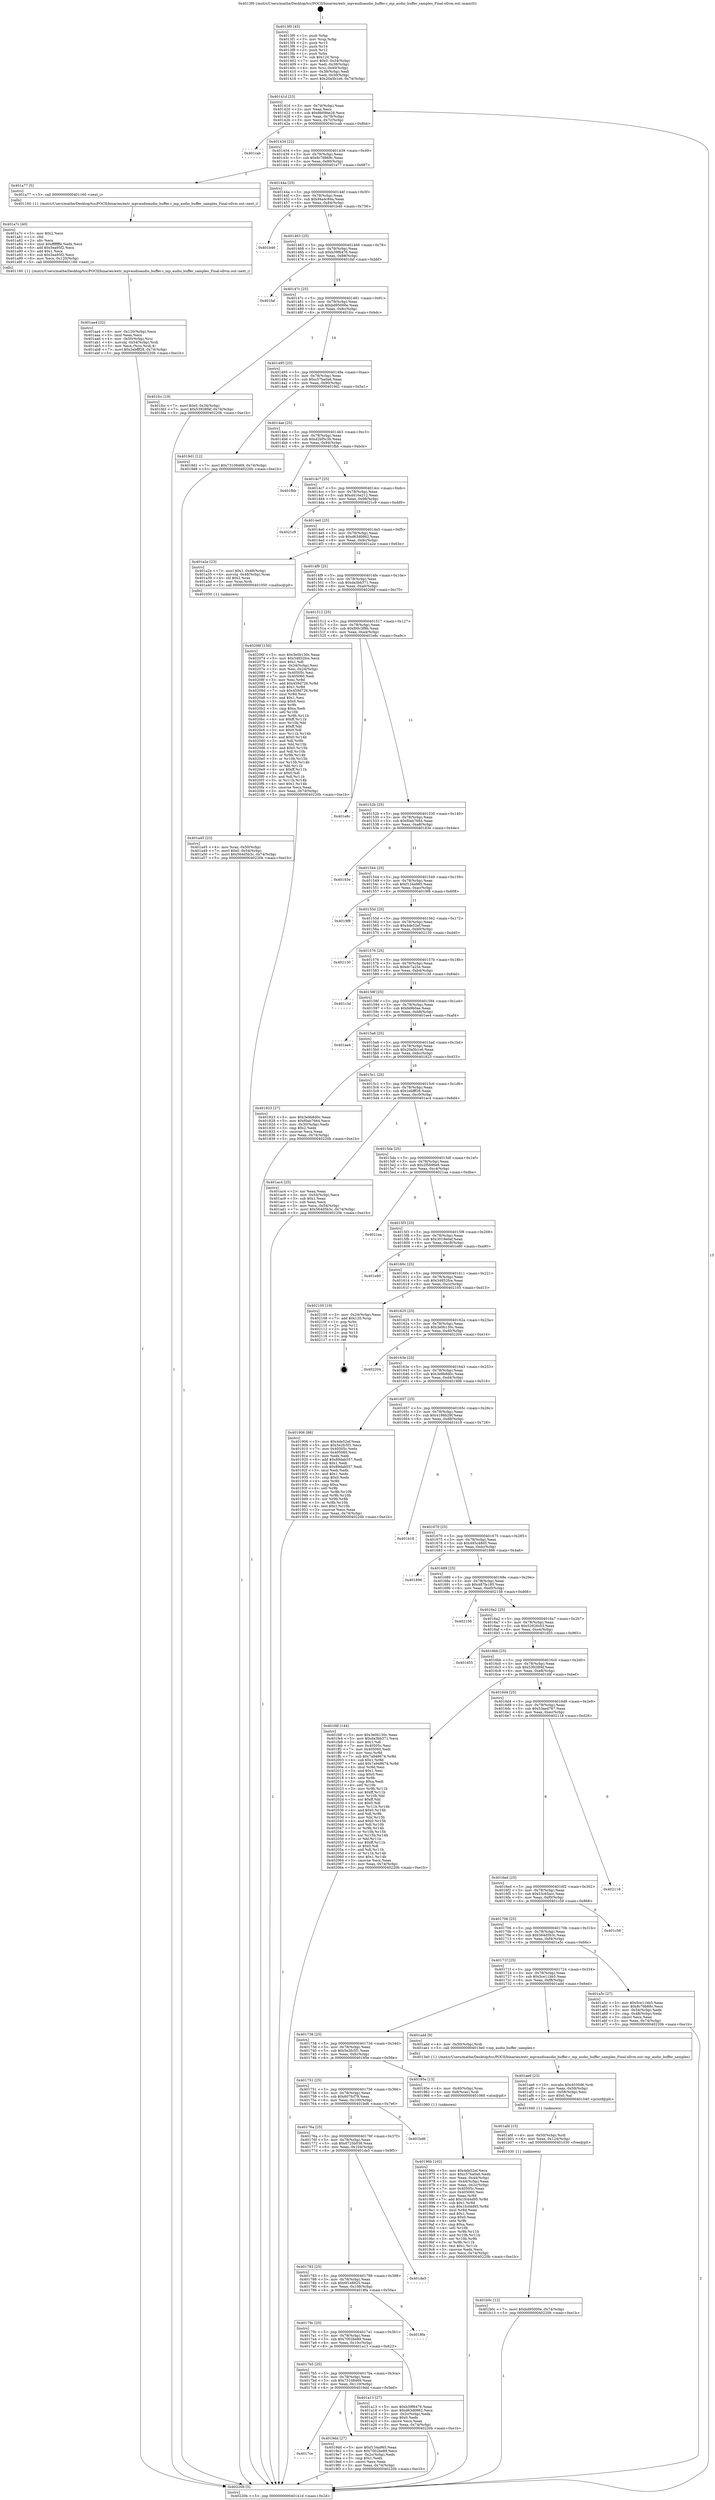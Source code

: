 digraph "0x4013f0" {
  label = "0x4013f0 (/mnt/c/Users/mathe/Desktop/tcc/POCII/binaries/extr_mpvaudioaudio_buffer.c_mp_audio_buffer_samples_Final-ollvm.out::main(0))"
  labelloc = "t"
  node[shape=record]

  Entry [label="",width=0.3,height=0.3,shape=circle,fillcolor=black,style=filled]
  "0x40141d" [label="{
     0x40141d [23]\l
     | [instrs]\l
     &nbsp;&nbsp;0x40141d \<+3\>: mov -0x74(%rbp),%eax\l
     &nbsp;&nbsp;0x401420 \<+2\>: mov %eax,%ecx\l
     &nbsp;&nbsp;0x401422 \<+6\>: sub $0x8b09be28,%ecx\l
     &nbsp;&nbsp;0x401428 \<+3\>: mov %eax,-0x78(%rbp)\l
     &nbsp;&nbsp;0x40142b \<+3\>: mov %ecx,-0x7c(%rbp)\l
     &nbsp;&nbsp;0x40142e \<+6\>: je 0000000000401cab \<main+0x8bb\>\l
  }"]
  "0x401cab" [label="{
     0x401cab\l
  }", style=dashed]
  "0x401434" [label="{
     0x401434 [22]\l
     | [instrs]\l
     &nbsp;&nbsp;0x401434 \<+5\>: jmp 0000000000401439 \<main+0x49\>\l
     &nbsp;&nbsp;0x401439 \<+3\>: mov -0x78(%rbp),%eax\l
     &nbsp;&nbsp;0x40143c \<+5\>: sub $0x8c76b69c,%eax\l
     &nbsp;&nbsp;0x401441 \<+3\>: mov %eax,-0x80(%rbp)\l
     &nbsp;&nbsp;0x401444 \<+6\>: je 0000000000401a77 \<main+0x687\>\l
  }"]
  Exit [label="",width=0.3,height=0.3,shape=circle,fillcolor=black,style=filled,peripheries=2]
  "0x401a77" [label="{
     0x401a77 [5]\l
     | [instrs]\l
     &nbsp;&nbsp;0x401a77 \<+5\>: call 0000000000401160 \<next_i\>\l
     | [calls]\l
     &nbsp;&nbsp;0x401160 \{1\} (/mnt/c/Users/mathe/Desktop/tcc/POCII/binaries/extr_mpvaudioaudio_buffer.c_mp_audio_buffer_samples_Final-ollvm.out::next_i)\l
  }"]
  "0x40144a" [label="{
     0x40144a [25]\l
     | [instrs]\l
     &nbsp;&nbsp;0x40144a \<+5\>: jmp 000000000040144f \<main+0x5f\>\l
     &nbsp;&nbsp;0x40144f \<+3\>: mov -0x78(%rbp),%eax\l
     &nbsp;&nbsp;0x401452 \<+5\>: sub $0x94a4c84a,%eax\l
     &nbsp;&nbsp;0x401457 \<+6\>: mov %eax,-0x84(%rbp)\l
     &nbsp;&nbsp;0x40145d \<+6\>: je 0000000000401b46 \<main+0x756\>\l
  }"]
  "0x401b0c" [label="{
     0x401b0c [12]\l
     | [instrs]\l
     &nbsp;&nbsp;0x401b0c \<+7\>: movl $0xbd95000e,-0x74(%rbp)\l
     &nbsp;&nbsp;0x401b13 \<+5\>: jmp 000000000040220b \<main+0xe1b\>\l
  }"]
  "0x401b46" [label="{
     0x401b46\l
  }", style=dashed]
  "0x401463" [label="{
     0x401463 [25]\l
     | [instrs]\l
     &nbsp;&nbsp;0x401463 \<+5\>: jmp 0000000000401468 \<main+0x78\>\l
     &nbsp;&nbsp;0x401468 \<+3\>: mov -0x78(%rbp),%eax\l
     &nbsp;&nbsp;0x40146b \<+5\>: sub $0xb39f6476,%eax\l
     &nbsp;&nbsp;0x401470 \<+6\>: mov %eax,-0x88(%rbp)\l
     &nbsp;&nbsp;0x401476 \<+6\>: je 0000000000401faf \<main+0xbbf\>\l
  }"]
  "0x401afd" [label="{
     0x401afd [15]\l
     | [instrs]\l
     &nbsp;&nbsp;0x401afd \<+4\>: mov -0x50(%rbp),%rdi\l
     &nbsp;&nbsp;0x401b01 \<+6\>: mov %eax,-0x124(%rbp)\l
     &nbsp;&nbsp;0x401b07 \<+5\>: call 0000000000401030 \<free@plt\>\l
     | [calls]\l
     &nbsp;&nbsp;0x401030 \{1\} (unknown)\l
  }"]
  "0x401faf" [label="{
     0x401faf\l
  }", style=dashed]
  "0x40147c" [label="{
     0x40147c [25]\l
     | [instrs]\l
     &nbsp;&nbsp;0x40147c \<+5\>: jmp 0000000000401481 \<main+0x91\>\l
     &nbsp;&nbsp;0x401481 \<+3\>: mov -0x78(%rbp),%eax\l
     &nbsp;&nbsp;0x401484 \<+5\>: sub $0xbd95000e,%eax\l
     &nbsp;&nbsp;0x401489 \<+6\>: mov %eax,-0x8c(%rbp)\l
     &nbsp;&nbsp;0x40148f \<+6\>: je 0000000000401fcc \<main+0xbdc\>\l
  }"]
  "0x401ae6" [label="{
     0x401ae6 [23]\l
     | [instrs]\l
     &nbsp;&nbsp;0x401ae6 \<+10\>: movabs $0x4030d6,%rdi\l
     &nbsp;&nbsp;0x401af0 \<+3\>: mov %eax,-0x58(%rbp)\l
     &nbsp;&nbsp;0x401af3 \<+3\>: mov -0x58(%rbp),%esi\l
     &nbsp;&nbsp;0x401af6 \<+2\>: mov $0x0,%al\l
     &nbsp;&nbsp;0x401af8 \<+5\>: call 0000000000401040 \<printf@plt\>\l
     | [calls]\l
     &nbsp;&nbsp;0x401040 \{1\} (unknown)\l
  }"]
  "0x401fcc" [label="{
     0x401fcc [19]\l
     | [instrs]\l
     &nbsp;&nbsp;0x401fcc \<+7\>: movl $0x0,-0x34(%rbp)\l
     &nbsp;&nbsp;0x401fd3 \<+7\>: movl $0x53928f4f,-0x74(%rbp)\l
     &nbsp;&nbsp;0x401fda \<+5\>: jmp 000000000040220b \<main+0xe1b\>\l
  }"]
  "0x401495" [label="{
     0x401495 [25]\l
     | [instrs]\l
     &nbsp;&nbsp;0x401495 \<+5\>: jmp 000000000040149a \<main+0xaa\>\l
     &nbsp;&nbsp;0x40149a \<+3\>: mov -0x78(%rbp),%eax\l
     &nbsp;&nbsp;0x40149d \<+5\>: sub $0xc57ba0a6,%eax\l
     &nbsp;&nbsp;0x4014a2 \<+6\>: mov %eax,-0x90(%rbp)\l
     &nbsp;&nbsp;0x4014a8 \<+6\>: je 00000000004019d1 \<main+0x5e1\>\l
  }"]
  "0x401aa4" [label="{
     0x401aa4 [32]\l
     | [instrs]\l
     &nbsp;&nbsp;0x401aa4 \<+6\>: mov -0x120(%rbp),%ecx\l
     &nbsp;&nbsp;0x401aaa \<+3\>: imul %eax,%ecx\l
     &nbsp;&nbsp;0x401aad \<+4\>: mov -0x50(%rbp),%rsi\l
     &nbsp;&nbsp;0x401ab1 \<+4\>: movslq -0x54(%rbp),%rdi\l
     &nbsp;&nbsp;0x401ab5 \<+3\>: mov %ecx,(%rsi,%rdi,4)\l
     &nbsp;&nbsp;0x401ab8 \<+7\>: movl $0x2ebfff28,-0x74(%rbp)\l
     &nbsp;&nbsp;0x401abf \<+5\>: jmp 000000000040220b \<main+0xe1b\>\l
  }"]
  "0x4019d1" [label="{
     0x4019d1 [12]\l
     | [instrs]\l
     &nbsp;&nbsp;0x4019d1 \<+7\>: movl $0x73108469,-0x74(%rbp)\l
     &nbsp;&nbsp;0x4019d8 \<+5\>: jmp 000000000040220b \<main+0xe1b\>\l
  }"]
  "0x4014ae" [label="{
     0x4014ae [25]\l
     | [instrs]\l
     &nbsp;&nbsp;0x4014ae \<+5\>: jmp 00000000004014b3 \<main+0xc3\>\l
     &nbsp;&nbsp;0x4014b3 \<+3\>: mov -0x78(%rbp),%eax\l
     &nbsp;&nbsp;0x4014b6 \<+5\>: sub $0xd2bf5c3b,%eax\l
     &nbsp;&nbsp;0x4014bb \<+6\>: mov %eax,-0x94(%rbp)\l
     &nbsp;&nbsp;0x4014c1 \<+6\>: je 0000000000401fbb \<main+0xbcb\>\l
  }"]
  "0x401a7c" [label="{
     0x401a7c [40]\l
     | [instrs]\l
     &nbsp;&nbsp;0x401a7c \<+5\>: mov $0x2,%ecx\l
     &nbsp;&nbsp;0x401a81 \<+1\>: cltd\l
     &nbsp;&nbsp;0x401a82 \<+2\>: idiv %ecx\l
     &nbsp;&nbsp;0x401a84 \<+6\>: imul $0xfffffffe,%edx,%ecx\l
     &nbsp;&nbsp;0x401a8a \<+6\>: add $0x5ea95f2,%ecx\l
     &nbsp;&nbsp;0x401a90 \<+3\>: add $0x1,%ecx\l
     &nbsp;&nbsp;0x401a93 \<+6\>: sub $0x5ea95f2,%ecx\l
     &nbsp;&nbsp;0x401a99 \<+6\>: mov %ecx,-0x120(%rbp)\l
     &nbsp;&nbsp;0x401a9f \<+5\>: call 0000000000401160 \<next_i\>\l
     | [calls]\l
     &nbsp;&nbsp;0x401160 \{1\} (/mnt/c/Users/mathe/Desktop/tcc/POCII/binaries/extr_mpvaudioaudio_buffer.c_mp_audio_buffer_samples_Final-ollvm.out::next_i)\l
  }"]
  "0x401fbb" [label="{
     0x401fbb\l
  }", style=dashed]
  "0x4014c7" [label="{
     0x4014c7 [25]\l
     | [instrs]\l
     &nbsp;&nbsp;0x4014c7 \<+5\>: jmp 00000000004014cc \<main+0xdc\>\l
     &nbsp;&nbsp;0x4014cc \<+3\>: mov -0x78(%rbp),%eax\l
     &nbsp;&nbsp;0x4014cf \<+5\>: sub $0xd416e212,%eax\l
     &nbsp;&nbsp;0x4014d4 \<+6\>: mov %eax,-0x98(%rbp)\l
     &nbsp;&nbsp;0x4014da \<+6\>: je 00000000004021c9 \<main+0xdd9\>\l
  }"]
  "0x401a45" [label="{
     0x401a45 [23]\l
     | [instrs]\l
     &nbsp;&nbsp;0x401a45 \<+4\>: mov %rax,-0x50(%rbp)\l
     &nbsp;&nbsp;0x401a49 \<+7\>: movl $0x0,-0x54(%rbp)\l
     &nbsp;&nbsp;0x401a50 \<+7\>: movl $0x564d5b3c,-0x74(%rbp)\l
     &nbsp;&nbsp;0x401a57 \<+5\>: jmp 000000000040220b \<main+0xe1b\>\l
  }"]
  "0x4021c9" [label="{
     0x4021c9\l
  }", style=dashed]
  "0x4014e0" [label="{
     0x4014e0 [25]\l
     | [instrs]\l
     &nbsp;&nbsp;0x4014e0 \<+5\>: jmp 00000000004014e5 \<main+0xf5\>\l
     &nbsp;&nbsp;0x4014e5 \<+3\>: mov -0x78(%rbp),%eax\l
     &nbsp;&nbsp;0x4014e8 \<+5\>: sub $0xd63d0862,%eax\l
     &nbsp;&nbsp;0x4014ed \<+6\>: mov %eax,-0x9c(%rbp)\l
     &nbsp;&nbsp;0x4014f3 \<+6\>: je 0000000000401a2e \<main+0x63e\>\l
  }"]
  "0x4017ce" [label="{
     0x4017ce\l
  }", style=dashed]
  "0x401a2e" [label="{
     0x401a2e [23]\l
     | [instrs]\l
     &nbsp;&nbsp;0x401a2e \<+7\>: movl $0x1,-0x48(%rbp)\l
     &nbsp;&nbsp;0x401a35 \<+4\>: movslq -0x48(%rbp),%rax\l
     &nbsp;&nbsp;0x401a39 \<+4\>: shl $0x2,%rax\l
     &nbsp;&nbsp;0x401a3d \<+3\>: mov %rax,%rdi\l
     &nbsp;&nbsp;0x401a40 \<+5\>: call 0000000000401050 \<malloc@plt\>\l
     | [calls]\l
     &nbsp;&nbsp;0x401050 \{1\} (unknown)\l
  }"]
  "0x4014f9" [label="{
     0x4014f9 [25]\l
     | [instrs]\l
     &nbsp;&nbsp;0x4014f9 \<+5\>: jmp 00000000004014fe \<main+0x10e\>\l
     &nbsp;&nbsp;0x4014fe \<+3\>: mov -0x78(%rbp),%eax\l
     &nbsp;&nbsp;0x401501 \<+5\>: sub $0xda3bb371,%eax\l
     &nbsp;&nbsp;0x401506 \<+6\>: mov %eax,-0xa0(%rbp)\l
     &nbsp;&nbsp;0x40150c \<+6\>: je 000000000040206f \<main+0xc7f\>\l
  }"]
  "0x4019dd" [label="{
     0x4019dd [27]\l
     | [instrs]\l
     &nbsp;&nbsp;0x4019dd \<+5\>: mov $0xf134a965,%eax\l
     &nbsp;&nbsp;0x4019e2 \<+5\>: mov $0x7002be89,%ecx\l
     &nbsp;&nbsp;0x4019e7 \<+3\>: mov -0x2c(%rbp),%edx\l
     &nbsp;&nbsp;0x4019ea \<+3\>: cmp $0x1,%edx\l
     &nbsp;&nbsp;0x4019ed \<+3\>: cmovl %ecx,%eax\l
     &nbsp;&nbsp;0x4019f0 \<+3\>: mov %eax,-0x74(%rbp)\l
     &nbsp;&nbsp;0x4019f3 \<+5\>: jmp 000000000040220b \<main+0xe1b\>\l
  }"]
  "0x40206f" [label="{
     0x40206f [150]\l
     | [instrs]\l
     &nbsp;&nbsp;0x40206f \<+5\>: mov $0x3e0b130c,%eax\l
     &nbsp;&nbsp;0x402074 \<+5\>: mov $0x34852fce,%ecx\l
     &nbsp;&nbsp;0x402079 \<+2\>: mov $0x1,%dl\l
     &nbsp;&nbsp;0x40207b \<+3\>: mov -0x34(%rbp),%esi\l
     &nbsp;&nbsp;0x40207e \<+3\>: mov %esi,-0x24(%rbp)\l
     &nbsp;&nbsp;0x402081 \<+7\>: mov 0x40505c,%esi\l
     &nbsp;&nbsp;0x402088 \<+7\>: mov 0x405060,%edi\l
     &nbsp;&nbsp;0x40208f \<+3\>: mov %esi,%r8d\l
     &nbsp;&nbsp;0x402092 \<+7\>: add $0x459d726,%r8d\l
     &nbsp;&nbsp;0x402099 \<+4\>: sub $0x1,%r8d\l
     &nbsp;&nbsp;0x40209d \<+7\>: sub $0x459d726,%r8d\l
     &nbsp;&nbsp;0x4020a4 \<+4\>: imul %r8d,%esi\l
     &nbsp;&nbsp;0x4020a8 \<+3\>: and $0x1,%esi\l
     &nbsp;&nbsp;0x4020ab \<+3\>: cmp $0x0,%esi\l
     &nbsp;&nbsp;0x4020ae \<+4\>: sete %r9b\l
     &nbsp;&nbsp;0x4020b2 \<+3\>: cmp $0xa,%edi\l
     &nbsp;&nbsp;0x4020b5 \<+4\>: setl %r10b\l
     &nbsp;&nbsp;0x4020b9 \<+3\>: mov %r9b,%r11b\l
     &nbsp;&nbsp;0x4020bc \<+4\>: xor $0xff,%r11b\l
     &nbsp;&nbsp;0x4020c0 \<+3\>: mov %r10b,%bl\l
     &nbsp;&nbsp;0x4020c3 \<+3\>: xor $0xff,%bl\l
     &nbsp;&nbsp;0x4020c6 \<+3\>: xor $0x0,%dl\l
     &nbsp;&nbsp;0x4020c9 \<+3\>: mov %r11b,%r14b\l
     &nbsp;&nbsp;0x4020cc \<+4\>: and $0x0,%r14b\l
     &nbsp;&nbsp;0x4020d0 \<+3\>: and %dl,%r9b\l
     &nbsp;&nbsp;0x4020d3 \<+3\>: mov %bl,%r15b\l
     &nbsp;&nbsp;0x4020d6 \<+4\>: and $0x0,%r15b\l
     &nbsp;&nbsp;0x4020da \<+3\>: and %dl,%r10b\l
     &nbsp;&nbsp;0x4020dd \<+3\>: or %r9b,%r14b\l
     &nbsp;&nbsp;0x4020e0 \<+3\>: or %r10b,%r15b\l
     &nbsp;&nbsp;0x4020e3 \<+3\>: xor %r15b,%r14b\l
     &nbsp;&nbsp;0x4020e6 \<+3\>: or %bl,%r11b\l
     &nbsp;&nbsp;0x4020e9 \<+4\>: xor $0xff,%r11b\l
     &nbsp;&nbsp;0x4020ed \<+3\>: or $0x0,%dl\l
     &nbsp;&nbsp;0x4020f0 \<+3\>: and %dl,%r11b\l
     &nbsp;&nbsp;0x4020f3 \<+3\>: or %r11b,%r14b\l
     &nbsp;&nbsp;0x4020f6 \<+4\>: test $0x1,%r14b\l
     &nbsp;&nbsp;0x4020fa \<+3\>: cmovne %ecx,%eax\l
     &nbsp;&nbsp;0x4020fd \<+3\>: mov %eax,-0x74(%rbp)\l
     &nbsp;&nbsp;0x402100 \<+5\>: jmp 000000000040220b \<main+0xe1b\>\l
  }"]
  "0x401512" [label="{
     0x401512 [25]\l
     | [instrs]\l
     &nbsp;&nbsp;0x401512 \<+5\>: jmp 0000000000401517 \<main+0x127\>\l
     &nbsp;&nbsp;0x401517 \<+3\>: mov -0x78(%rbp),%eax\l
     &nbsp;&nbsp;0x40151a \<+5\>: sub $0xf00c3f8b,%eax\l
     &nbsp;&nbsp;0x40151f \<+6\>: mov %eax,-0xa4(%rbp)\l
     &nbsp;&nbsp;0x401525 \<+6\>: je 0000000000401e8c \<main+0xa9c\>\l
  }"]
  "0x4017b5" [label="{
     0x4017b5 [25]\l
     | [instrs]\l
     &nbsp;&nbsp;0x4017b5 \<+5\>: jmp 00000000004017ba \<main+0x3ca\>\l
     &nbsp;&nbsp;0x4017ba \<+3\>: mov -0x78(%rbp),%eax\l
     &nbsp;&nbsp;0x4017bd \<+5\>: sub $0x73108469,%eax\l
     &nbsp;&nbsp;0x4017c2 \<+6\>: mov %eax,-0x110(%rbp)\l
     &nbsp;&nbsp;0x4017c8 \<+6\>: je 00000000004019dd \<main+0x5ed\>\l
  }"]
  "0x401e8c" [label="{
     0x401e8c\l
  }", style=dashed]
  "0x40152b" [label="{
     0x40152b [25]\l
     | [instrs]\l
     &nbsp;&nbsp;0x40152b \<+5\>: jmp 0000000000401530 \<main+0x140\>\l
     &nbsp;&nbsp;0x401530 \<+3\>: mov -0x78(%rbp),%eax\l
     &nbsp;&nbsp;0x401533 \<+5\>: sub $0xf0ab7664,%eax\l
     &nbsp;&nbsp;0x401538 \<+6\>: mov %eax,-0xa8(%rbp)\l
     &nbsp;&nbsp;0x40153e \<+6\>: je 000000000040183e \<main+0x44e\>\l
  }"]
  "0x401a13" [label="{
     0x401a13 [27]\l
     | [instrs]\l
     &nbsp;&nbsp;0x401a13 \<+5\>: mov $0xb39f6476,%eax\l
     &nbsp;&nbsp;0x401a18 \<+5\>: mov $0xd63d0862,%ecx\l
     &nbsp;&nbsp;0x401a1d \<+3\>: mov -0x2c(%rbp),%edx\l
     &nbsp;&nbsp;0x401a20 \<+3\>: cmp $0x0,%edx\l
     &nbsp;&nbsp;0x401a23 \<+3\>: cmove %ecx,%eax\l
     &nbsp;&nbsp;0x401a26 \<+3\>: mov %eax,-0x74(%rbp)\l
     &nbsp;&nbsp;0x401a29 \<+5\>: jmp 000000000040220b \<main+0xe1b\>\l
  }"]
  "0x40183e" [label="{
     0x40183e\l
  }", style=dashed]
  "0x401544" [label="{
     0x401544 [25]\l
     | [instrs]\l
     &nbsp;&nbsp;0x401544 \<+5\>: jmp 0000000000401549 \<main+0x159\>\l
     &nbsp;&nbsp;0x401549 \<+3\>: mov -0x78(%rbp),%eax\l
     &nbsp;&nbsp;0x40154c \<+5\>: sub $0xf134a965,%eax\l
     &nbsp;&nbsp;0x401551 \<+6\>: mov %eax,-0xac(%rbp)\l
     &nbsp;&nbsp;0x401557 \<+6\>: je 00000000004019f8 \<main+0x608\>\l
  }"]
  "0x40179c" [label="{
     0x40179c [25]\l
     | [instrs]\l
     &nbsp;&nbsp;0x40179c \<+5\>: jmp 00000000004017a1 \<main+0x3b1\>\l
     &nbsp;&nbsp;0x4017a1 \<+3\>: mov -0x78(%rbp),%eax\l
     &nbsp;&nbsp;0x4017a4 \<+5\>: sub $0x7002be89,%eax\l
     &nbsp;&nbsp;0x4017a9 \<+6\>: mov %eax,-0x10c(%rbp)\l
     &nbsp;&nbsp;0x4017af \<+6\>: je 0000000000401a13 \<main+0x623\>\l
  }"]
  "0x4019f8" [label="{
     0x4019f8\l
  }", style=dashed]
  "0x40155d" [label="{
     0x40155d [25]\l
     | [instrs]\l
     &nbsp;&nbsp;0x40155d \<+5\>: jmp 0000000000401562 \<main+0x172\>\l
     &nbsp;&nbsp;0x401562 \<+3\>: mov -0x78(%rbp),%eax\l
     &nbsp;&nbsp;0x401565 \<+5\>: sub $0x4de52ef,%eax\l
     &nbsp;&nbsp;0x40156a \<+6\>: mov %eax,-0xb0(%rbp)\l
     &nbsp;&nbsp;0x401570 \<+6\>: je 0000000000402130 \<main+0xd40\>\l
  }"]
  "0x4018fa" [label="{
     0x4018fa\l
  }", style=dashed]
  "0x402130" [label="{
     0x402130\l
  }", style=dashed]
  "0x401576" [label="{
     0x401576 [25]\l
     | [instrs]\l
     &nbsp;&nbsp;0x401576 \<+5\>: jmp 000000000040157b \<main+0x18b\>\l
     &nbsp;&nbsp;0x40157b \<+3\>: mov -0x78(%rbp),%eax\l
     &nbsp;&nbsp;0x40157e \<+5\>: sub $0xdc7a25e,%eax\l
     &nbsp;&nbsp;0x401583 \<+6\>: mov %eax,-0xb4(%rbp)\l
     &nbsp;&nbsp;0x401589 \<+6\>: je 0000000000401c3d \<main+0x84d\>\l
  }"]
  "0x401783" [label="{
     0x401783 [25]\l
     | [instrs]\l
     &nbsp;&nbsp;0x401783 \<+5\>: jmp 0000000000401788 \<main+0x398\>\l
     &nbsp;&nbsp;0x401788 \<+3\>: mov -0x78(%rbp),%eax\l
     &nbsp;&nbsp;0x40178b \<+5\>: sub $0x6f1e8825,%eax\l
     &nbsp;&nbsp;0x401790 \<+6\>: mov %eax,-0x108(%rbp)\l
     &nbsp;&nbsp;0x401796 \<+6\>: je 00000000004018fa \<main+0x50a\>\l
  }"]
  "0x401c3d" [label="{
     0x401c3d\l
  }", style=dashed]
  "0x40158f" [label="{
     0x40158f [25]\l
     | [instrs]\l
     &nbsp;&nbsp;0x40158f \<+5\>: jmp 0000000000401594 \<main+0x1a4\>\l
     &nbsp;&nbsp;0x401594 \<+3\>: mov -0x78(%rbp),%eax\l
     &nbsp;&nbsp;0x401597 \<+5\>: sub $0xfe9b0ae,%eax\l
     &nbsp;&nbsp;0x40159c \<+6\>: mov %eax,-0xb8(%rbp)\l
     &nbsp;&nbsp;0x4015a2 \<+6\>: je 0000000000401ee4 \<main+0xaf4\>\l
  }"]
  "0x401de5" [label="{
     0x401de5\l
  }", style=dashed]
  "0x401ee4" [label="{
     0x401ee4\l
  }", style=dashed]
  "0x4015a8" [label="{
     0x4015a8 [25]\l
     | [instrs]\l
     &nbsp;&nbsp;0x4015a8 \<+5\>: jmp 00000000004015ad \<main+0x1bd\>\l
     &nbsp;&nbsp;0x4015ad \<+3\>: mov -0x78(%rbp),%eax\l
     &nbsp;&nbsp;0x4015b0 \<+5\>: sub $0x20a5b1e6,%eax\l
     &nbsp;&nbsp;0x4015b5 \<+6\>: mov %eax,-0xbc(%rbp)\l
     &nbsp;&nbsp;0x4015bb \<+6\>: je 0000000000401823 \<main+0x433\>\l
  }"]
  "0x40176a" [label="{
     0x40176a [25]\l
     | [instrs]\l
     &nbsp;&nbsp;0x40176a \<+5\>: jmp 000000000040176f \<main+0x37f\>\l
     &nbsp;&nbsp;0x40176f \<+3\>: mov -0x78(%rbp),%eax\l
     &nbsp;&nbsp;0x401772 \<+5\>: sub $0x6725b038,%eax\l
     &nbsp;&nbsp;0x401777 \<+6\>: mov %eax,-0x104(%rbp)\l
     &nbsp;&nbsp;0x40177d \<+6\>: je 0000000000401de5 \<main+0x9f5\>\l
  }"]
  "0x401823" [label="{
     0x401823 [27]\l
     | [instrs]\l
     &nbsp;&nbsp;0x401823 \<+5\>: mov $0x3e9b8d0c,%eax\l
     &nbsp;&nbsp;0x401828 \<+5\>: mov $0xf0ab7664,%ecx\l
     &nbsp;&nbsp;0x40182d \<+3\>: mov -0x30(%rbp),%edx\l
     &nbsp;&nbsp;0x401830 \<+3\>: cmp $0x2,%edx\l
     &nbsp;&nbsp;0x401833 \<+3\>: cmovne %ecx,%eax\l
     &nbsp;&nbsp;0x401836 \<+3\>: mov %eax,-0x74(%rbp)\l
     &nbsp;&nbsp;0x401839 \<+5\>: jmp 000000000040220b \<main+0xe1b\>\l
  }"]
  "0x4015c1" [label="{
     0x4015c1 [25]\l
     | [instrs]\l
     &nbsp;&nbsp;0x4015c1 \<+5\>: jmp 00000000004015c6 \<main+0x1d6\>\l
     &nbsp;&nbsp;0x4015c6 \<+3\>: mov -0x78(%rbp),%eax\l
     &nbsp;&nbsp;0x4015c9 \<+5\>: sub $0x2ebfff28,%eax\l
     &nbsp;&nbsp;0x4015ce \<+6\>: mov %eax,-0xc0(%rbp)\l
     &nbsp;&nbsp;0x4015d4 \<+6\>: je 0000000000401ac4 \<main+0x6d4\>\l
  }"]
  "0x40220b" [label="{
     0x40220b [5]\l
     | [instrs]\l
     &nbsp;&nbsp;0x40220b \<+5\>: jmp 000000000040141d \<main+0x2d\>\l
  }"]
  "0x4013f0" [label="{
     0x4013f0 [45]\l
     | [instrs]\l
     &nbsp;&nbsp;0x4013f0 \<+1\>: push %rbp\l
     &nbsp;&nbsp;0x4013f1 \<+3\>: mov %rsp,%rbp\l
     &nbsp;&nbsp;0x4013f4 \<+2\>: push %r15\l
     &nbsp;&nbsp;0x4013f6 \<+2\>: push %r14\l
     &nbsp;&nbsp;0x4013f8 \<+2\>: push %r12\l
     &nbsp;&nbsp;0x4013fa \<+1\>: push %rbx\l
     &nbsp;&nbsp;0x4013fb \<+7\>: sub $0x120,%rsp\l
     &nbsp;&nbsp;0x401402 \<+7\>: movl $0x0,-0x34(%rbp)\l
     &nbsp;&nbsp;0x401409 \<+3\>: mov %edi,-0x38(%rbp)\l
     &nbsp;&nbsp;0x40140c \<+4\>: mov %rsi,-0x40(%rbp)\l
     &nbsp;&nbsp;0x401410 \<+3\>: mov -0x38(%rbp),%edi\l
     &nbsp;&nbsp;0x401413 \<+3\>: mov %edi,-0x30(%rbp)\l
     &nbsp;&nbsp;0x401416 \<+7\>: movl $0x20a5b1e6,-0x74(%rbp)\l
  }"]
  "0x401bd6" [label="{
     0x401bd6\l
  }", style=dashed]
  "0x401ac4" [label="{
     0x401ac4 [25]\l
     | [instrs]\l
     &nbsp;&nbsp;0x401ac4 \<+2\>: xor %eax,%eax\l
     &nbsp;&nbsp;0x401ac6 \<+3\>: mov -0x54(%rbp),%ecx\l
     &nbsp;&nbsp;0x401ac9 \<+3\>: sub $0x1,%eax\l
     &nbsp;&nbsp;0x401acc \<+2\>: sub %eax,%ecx\l
     &nbsp;&nbsp;0x401ace \<+3\>: mov %ecx,-0x54(%rbp)\l
     &nbsp;&nbsp;0x401ad1 \<+7\>: movl $0x564d5b3c,-0x74(%rbp)\l
     &nbsp;&nbsp;0x401ad8 \<+5\>: jmp 000000000040220b \<main+0xe1b\>\l
  }"]
  "0x4015da" [label="{
     0x4015da [25]\l
     | [instrs]\l
     &nbsp;&nbsp;0x4015da \<+5\>: jmp 00000000004015df \<main+0x1ef\>\l
     &nbsp;&nbsp;0x4015df \<+3\>: mov -0x78(%rbp),%eax\l
     &nbsp;&nbsp;0x4015e2 \<+5\>: sub $0x2f5696e8,%eax\l
     &nbsp;&nbsp;0x4015e7 \<+6\>: mov %eax,-0xc4(%rbp)\l
     &nbsp;&nbsp;0x4015ed \<+6\>: je 00000000004021aa \<main+0xdba\>\l
  }"]
  "0x40196b" [label="{
     0x40196b [102]\l
     | [instrs]\l
     &nbsp;&nbsp;0x40196b \<+5\>: mov $0x4de52ef,%ecx\l
     &nbsp;&nbsp;0x401970 \<+5\>: mov $0xc57ba0a6,%edx\l
     &nbsp;&nbsp;0x401975 \<+3\>: mov %eax,-0x44(%rbp)\l
     &nbsp;&nbsp;0x401978 \<+3\>: mov -0x44(%rbp),%eax\l
     &nbsp;&nbsp;0x40197b \<+3\>: mov %eax,-0x2c(%rbp)\l
     &nbsp;&nbsp;0x40197e \<+7\>: mov 0x40505c,%eax\l
     &nbsp;&nbsp;0x401985 \<+7\>: mov 0x405060,%esi\l
     &nbsp;&nbsp;0x40198c \<+3\>: mov %eax,%r8d\l
     &nbsp;&nbsp;0x40198f \<+7\>: add $0x1fcd4d95,%r8d\l
     &nbsp;&nbsp;0x401996 \<+4\>: sub $0x1,%r8d\l
     &nbsp;&nbsp;0x40199a \<+7\>: sub $0x1fcd4d95,%r8d\l
     &nbsp;&nbsp;0x4019a1 \<+4\>: imul %r8d,%eax\l
     &nbsp;&nbsp;0x4019a5 \<+3\>: and $0x1,%eax\l
     &nbsp;&nbsp;0x4019a8 \<+3\>: cmp $0x0,%eax\l
     &nbsp;&nbsp;0x4019ab \<+4\>: sete %r9b\l
     &nbsp;&nbsp;0x4019af \<+3\>: cmp $0xa,%esi\l
     &nbsp;&nbsp;0x4019b2 \<+4\>: setl %r10b\l
     &nbsp;&nbsp;0x4019b6 \<+3\>: mov %r9b,%r11b\l
     &nbsp;&nbsp;0x4019b9 \<+3\>: and %r10b,%r11b\l
     &nbsp;&nbsp;0x4019bc \<+3\>: xor %r10b,%r9b\l
     &nbsp;&nbsp;0x4019bf \<+3\>: or %r9b,%r11b\l
     &nbsp;&nbsp;0x4019c2 \<+4\>: test $0x1,%r11b\l
     &nbsp;&nbsp;0x4019c6 \<+3\>: cmovne %edx,%ecx\l
     &nbsp;&nbsp;0x4019c9 \<+3\>: mov %ecx,-0x74(%rbp)\l
     &nbsp;&nbsp;0x4019cc \<+5\>: jmp 000000000040220b \<main+0xe1b\>\l
  }"]
  "0x4021aa" [label="{
     0x4021aa\l
  }", style=dashed]
  "0x4015f3" [label="{
     0x4015f3 [25]\l
     | [instrs]\l
     &nbsp;&nbsp;0x4015f3 \<+5\>: jmp 00000000004015f8 \<main+0x208\>\l
     &nbsp;&nbsp;0x4015f8 \<+3\>: mov -0x78(%rbp),%eax\l
     &nbsp;&nbsp;0x4015fb \<+5\>: sub $0x3019e0af,%eax\l
     &nbsp;&nbsp;0x401600 \<+6\>: mov %eax,-0xc8(%rbp)\l
     &nbsp;&nbsp;0x401606 \<+6\>: je 0000000000401e80 \<main+0xa90\>\l
  }"]
  "0x401751" [label="{
     0x401751 [25]\l
     | [instrs]\l
     &nbsp;&nbsp;0x401751 \<+5\>: jmp 0000000000401756 \<main+0x366\>\l
     &nbsp;&nbsp;0x401756 \<+3\>: mov -0x78(%rbp),%eax\l
     &nbsp;&nbsp;0x401759 \<+5\>: sub $0x607fcf78,%eax\l
     &nbsp;&nbsp;0x40175e \<+6\>: mov %eax,-0x100(%rbp)\l
     &nbsp;&nbsp;0x401764 \<+6\>: je 0000000000401bd6 \<main+0x7e6\>\l
  }"]
  "0x401e80" [label="{
     0x401e80\l
  }", style=dashed]
  "0x40160c" [label="{
     0x40160c [25]\l
     | [instrs]\l
     &nbsp;&nbsp;0x40160c \<+5\>: jmp 0000000000401611 \<main+0x221\>\l
     &nbsp;&nbsp;0x401611 \<+3\>: mov -0x78(%rbp),%eax\l
     &nbsp;&nbsp;0x401614 \<+5\>: sub $0x34852fce,%eax\l
     &nbsp;&nbsp;0x401619 \<+6\>: mov %eax,-0xcc(%rbp)\l
     &nbsp;&nbsp;0x40161f \<+6\>: je 0000000000402105 \<main+0xd15\>\l
  }"]
  "0x40195e" [label="{
     0x40195e [13]\l
     | [instrs]\l
     &nbsp;&nbsp;0x40195e \<+4\>: mov -0x40(%rbp),%rax\l
     &nbsp;&nbsp;0x401962 \<+4\>: mov 0x8(%rax),%rdi\l
     &nbsp;&nbsp;0x401966 \<+5\>: call 0000000000401060 \<atoi@plt\>\l
     | [calls]\l
     &nbsp;&nbsp;0x401060 \{1\} (unknown)\l
  }"]
  "0x402105" [label="{
     0x402105 [19]\l
     | [instrs]\l
     &nbsp;&nbsp;0x402105 \<+3\>: mov -0x24(%rbp),%eax\l
     &nbsp;&nbsp;0x402108 \<+7\>: add $0x120,%rsp\l
     &nbsp;&nbsp;0x40210f \<+1\>: pop %rbx\l
     &nbsp;&nbsp;0x402110 \<+2\>: pop %r12\l
     &nbsp;&nbsp;0x402112 \<+2\>: pop %r14\l
     &nbsp;&nbsp;0x402114 \<+2\>: pop %r15\l
     &nbsp;&nbsp;0x402116 \<+1\>: pop %rbp\l
     &nbsp;&nbsp;0x402117 \<+1\>: ret\l
  }"]
  "0x401625" [label="{
     0x401625 [25]\l
     | [instrs]\l
     &nbsp;&nbsp;0x401625 \<+5\>: jmp 000000000040162a \<main+0x23a\>\l
     &nbsp;&nbsp;0x40162a \<+3\>: mov -0x78(%rbp),%eax\l
     &nbsp;&nbsp;0x40162d \<+5\>: sub $0x3e0b130c,%eax\l
     &nbsp;&nbsp;0x401632 \<+6\>: mov %eax,-0xd0(%rbp)\l
     &nbsp;&nbsp;0x401638 \<+6\>: je 0000000000402204 \<main+0xe14\>\l
  }"]
  "0x401738" [label="{
     0x401738 [25]\l
     | [instrs]\l
     &nbsp;&nbsp;0x401738 \<+5\>: jmp 000000000040173d \<main+0x34d\>\l
     &nbsp;&nbsp;0x40173d \<+3\>: mov -0x78(%rbp),%eax\l
     &nbsp;&nbsp;0x401740 \<+5\>: sub $0x5e2fc5f1,%eax\l
     &nbsp;&nbsp;0x401745 \<+6\>: mov %eax,-0xfc(%rbp)\l
     &nbsp;&nbsp;0x40174b \<+6\>: je 000000000040195e \<main+0x56e\>\l
  }"]
  "0x402204" [label="{
     0x402204\l
  }", style=dashed]
  "0x40163e" [label="{
     0x40163e [25]\l
     | [instrs]\l
     &nbsp;&nbsp;0x40163e \<+5\>: jmp 0000000000401643 \<main+0x253\>\l
     &nbsp;&nbsp;0x401643 \<+3\>: mov -0x78(%rbp),%eax\l
     &nbsp;&nbsp;0x401646 \<+5\>: sub $0x3e9b8d0c,%eax\l
     &nbsp;&nbsp;0x40164b \<+6\>: mov %eax,-0xd4(%rbp)\l
     &nbsp;&nbsp;0x401651 \<+6\>: je 0000000000401906 \<main+0x516\>\l
  }"]
  "0x401add" [label="{
     0x401add [9]\l
     | [instrs]\l
     &nbsp;&nbsp;0x401add \<+4\>: mov -0x50(%rbp),%rdi\l
     &nbsp;&nbsp;0x401ae1 \<+5\>: call 00000000004013e0 \<mp_audio_buffer_samples\>\l
     | [calls]\l
     &nbsp;&nbsp;0x4013e0 \{1\} (/mnt/c/Users/mathe/Desktop/tcc/POCII/binaries/extr_mpvaudioaudio_buffer.c_mp_audio_buffer_samples_Final-ollvm.out::mp_audio_buffer_samples)\l
  }"]
  "0x401906" [label="{
     0x401906 [88]\l
     | [instrs]\l
     &nbsp;&nbsp;0x401906 \<+5\>: mov $0x4de52ef,%eax\l
     &nbsp;&nbsp;0x40190b \<+5\>: mov $0x5e2fc5f1,%ecx\l
     &nbsp;&nbsp;0x401910 \<+7\>: mov 0x40505c,%edx\l
     &nbsp;&nbsp;0x401917 \<+7\>: mov 0x405060,%esi\l
     &nbsp;&nbsp;0x40191e \<+2\>: mov %edx,%edi\l
     &nbsp;&nbsp;0x401920 \<+6\>: add $0x89dab557,%edi\l
     &nbsp;&nbsp;0x401926 \<+3\>: sub $0x1,%edi\l
     &nbsp;&nbsp;0x401929 \<+6\>: sub $0x89dab557,%edi\l
     &nbsp;&nbsp;0x40192f \<+3\>: imul %edi,%edx\l
     &nbsp;&nbsp;0x401932 \<+3\>: and $0x1,%edx\l
     &nbsp;&nbsp;0x401935 \<+3\>: cmp $0x0,%edx\l
     &nbsp;&nbsp;0x401938 \<+4\>: sete %r8b\l
     &nbsp;&nbsp;0x40193c \<+3\>: cmp $0xa,%esi\l
     &nbsp;&nbsp;0x40193f \<+4\>: setl %r9b\l
     &nbsp;&nbsp;0x401943 \<+3\>: mov %r8b,%r10b\l
     &nbsp;&nbsp;0x401946 \<+3\>: and %r9b,%r10b\l
     &nbsp;&nbsp;0x401949 \<+3\>: xor %r9b,%r8b\l
     &nbsp;&nbsp;0x40194c \<+3\>: or %r8b,%r10b\l
     &nbsp;&nbsp;0x40194f \<+4\>: test $0x1,%r10b\l
     &nbsp;&nbsp;0x401953 \<+3\>: cmovne %ecx,%eax\l
     &nbsp;&nbsp;0x401956 \<+3\>: mov %eax,-0x74(%rbp)\l
     &nbsp;&nbsp;0x401959 \<+5\>: jmp 000000000040220b \<main+0xe1b\>\l
  }"]
  "0x401657" [label="{
     0x401657 [25]\l
     | [instrs]\l
     &nbsp;&nbsp;0x401657 \<+5\>: jmp 000000000040165c \<main+0x26c\>\l
     &nbsp;&nbsp;0x40165c \<+3\>: mov -0x78(%rbp),%eax\l
     &nbsp;&nbsp;0x40165f \<+5\>: sub $0x4186b29f,%eax\l
     &nbsp;&nbsp;0x401664 \<+6\>: mov %eax,-0xd8(%rbp)\l
     &nbsp;&nbsp;0x40166a \<+6\>: je 0000000000401b18 \<main+0x728\>\l
  }"]
  "0x40171f" [label="{
     0x40171f [25]\l
     | [instrs]\l
     &nbsp;&nbsp;0x40171f \<+5\>: jmp 0000000000401724 \<main+0x334\>\l
     &nbsp;&nbsp;0x401724 \<+3\>: mov -0x78(%rbp),%eax\l
     &nbsp;&nbsp;0x401727 \<+5\>: sub $0x5ce11bb5,%eax\l
     &nbsp;&nbsp;0x40172c \<+6\>: mov %eax,-0xf8(%rbp)\l
     &nbsp;&nbsp;0x401732 \<+6\>: je 0000000000401add \<main+0x6ed\>\l
  }"]
  "0x401b18" [label="{
     0x401b18\l
  }", style=dashed]
  "0x401670" [label="{
     0x401670 [25]\l
     | [instrs]\l
     &nbsp;&nbsp;0x401670 \<+5\>: jmp 0000000000401675 \<main+0x285\>\l
     &nbsp;&nbsp;0x401675 \<+3\>: mov -0x78(%rbp),%eax\l
     &nbsp;&nbsp;0x401678 \<+5\>: sub $0x485c48d5,%eax\l
     &nbsp;&nbsp;0x40167d \<+6\>: mov %eax,-0xdc(%rbp)\l
     &nbsp;&nbsp;0x401683 \<+6\>: je 0000000000401896 \<main+0x4a6\>\l
  }"]
  "0x401a5c" [label="{
     0x401a5c [27]\l
     | [instrs]\l
     &nbsp;&nbsp;0x401a5c \<+5\>: mov $0x5ce11bb5,%eax\l
     &nbsp;&nbsp;0x401a61 \<+5\>: mov $0x8c76b69c,%ecx\l
     &nbsp;&nbsp;0x401a66 \<+3\>: mov -0x54(%rbp),%edx\l
     &nbsp;&nbsp;0x401a69 \<+3\>: cmp -0x48(%rbp),%edx\l
     &nbsp;&nbsp;0x401a6c \<+3\>: cmovl %ecx,%eax\l
     &nbsp;&nbsp;0x401a6f \<+3\>: mov %eax,-0x74(%rbp)\l
     &nbsp;&nbsp;0x401a72 \<+5\>: jmp 000000000040220b \<main+0xe1b\>\l
  }"]
  "0x401896" [label="{
     0x401896\l
  }", style=dashed]
  "0x401689" [label="{
     0x401689 [25]\l
     | [instrs]\l
     &nbsp;&nbsp;0x401689 \<+5\>: jmp 000000000040168e \<main+0x29e\>\l
     &nbsp;&nbsp;0x40168e \<+3\>: mov -0x78(%rbp),%eax\l
     &nbsp;&nbsp;0x401691 \<+5\>: sub $0x487fe185,%eax\l
     &nbsp;&nbsp;0x401696 \<+6\>: mov %eax,-0xe0(%rbp)\l
     &nbsp;&nbsp;0x40169c \<+6\>: je 0000000000402158 \<main+0xd68\>\l
  }"]
  "0x401706" [label="{
     0x401706 [25]\l
     | [instrs]\l
     &nbsp;&nbsp;0x401706 \<+5\>: jmp 000000000040170b \<main+0x31b\>\l
     &nbsp;&nbsp;0x40170b \<+3\>: mov -0x78(%rbp),%eax\l
     &nbsp;&nbsp;0x40170e \<+5\>: sub $0x564d5b3c,%eax\l
     &nbsp;&nbsp;0x401713 \<+6\>: mov %eax,-0xf4(%rbp)\l
     &nbsp;&nbsp;0x401719 \<+6\>: je 0000000000401a5c \<main+0x66c\>\l
  }"]
  "0x402158" [label="{
     0x402158\l
  }", style=dashed]
  "0x4016a2" [label="{
     0x4016a2 [25]\l
     | [instrs]\l
     &nbsp;&nbsp;0x4016a2 \<+5\>: jmp 00000000004016a7 \<main+0x2b7\>\l
     &nbsp;&nbsp;0x4016a7 \<+3\>: mov -0x78(%rbp),%eax\l
     &nbsp;&nbsp;0x4016aa \<+5\>: sub $0x52926c03,%eax\l
     &nbsp;&nbsp;0x4016af \<+6\>: mov %eax,-0xe4(%rbp)\l
     &nbsp;&nbsp;0x4016b5 \<+6\>: je 0000000000401d55 \<main+0x965\>\l
  }"]
  "0x401c58" [label="{
     0x401c58\l
  }", style=dashed]
  "0x401d55" [label="{
     0x401d55\l
  }", style=dashed]
  "0x4016bb" [label="{
     0x4016bb [25]\l
     | [instrs]\l
     &nbsp;&nbsp;0x4016bb \<+5\>: jmp 00000000004016c0 \<main+0x2d0\>\l
     &nbsp;&nbsp;0x4016c0 \<+3\>: mov -0x78(%rbp),%eax\l
     &nbsp;&nbsp;0x4016c3 \<+5\>: sub $0x53928f4f,%eax\l
     &nbsp;&nbsp;0x4016c8 \<+6\>: mov %eax,-0xe8(%rbp)\l
     &nbsp;&nbsp;0x4016ce \<+6\>: je 0000000000401fdf \<main+0xbef\>\l
  }"]
  "0x4016ed" [label="{
     0x4016ed [25]\l
     | [instrs]\l
     &nbsp;&nbsp;0x4016ed \<+5\>: jmp 00000000004016f2 \<main+0x302\>\l
     &nbsp;&nbsp;0x4016f2 \<+3\>: mov -0x78(%rbp),%eax\l
     &nbsp;&nbsp;0x4016f5 \<+5\>: sub $0x53c65acc,%eax\l
     &nbsp;&nbsp;0x4016fa \<+6\>: mov %eax,-0xf0(%rbp)\l
     &nbsp;&nbsp;0x401700 \<+6\>: je 0000000000401c58 \<main+0x868\>\l
  }"]
  "0x401fdf" [label="{
     0x401fdf [144]\l
     | [instrs]\l
     &nbsp;&nbsp;0x401fdf \<+5\>: mov $0x3e0b130c,%eax\l
     &nbsp;&nbsp;0x401fe4 \<+5\>: mov $0xda3bb371,%ecx\l
     &nbsp;&nbsp;0x401fe9 \<+2\>: mov $0x1,%dl\l
     &nbsp;&nbsp;0x401feb \<+7\>: mov 0x40505c,%esi\l
     &nbsp;&nbsp;0x401ff2 \<+7\>: mov 0x405060,%edi\l
     &nbsp;&nbsp;0x401ff9 \<+3\>: mov %esi,%r8d\l
     &nbsp;&nbsp;0x401ffc \<+7\>: sub $0x7a948674,%r8d\l
     &nbsp;&nbsp;0x402003 \<+4\>: sub $0x1,%r8d\l
     &nbsp;&nbsp;0x402007 \<+7\>: add $0x7a948674,%r8d\l
     &nbsp;&nbsp;0x40200e \<+4\>: imul %r8d,%esi\l
     &nbsp;&nbsp;0x402012 \<+3\>: and $0x1,%esi\l
     &nbsp;&nbsp;0x402015 \<+3\>: cmp $0x0,%esi\l
     &nbsp;&nbsp;0x402018 \<+4\>: sete %r9b\l
     &nbsp;&nbsp;0x40201c \<+3\>: cmp $0xa,%edi\l
     &nbsp;&nbsp;0x40201f \<+4\>: setl %r10b\l
     &nbsp;&nbsp;0x402023 \<+3\>: mov %r9b,%r11b\l
     &nbsp;&nbsp;0x402026 \<+4\>: xor $0xff,%r11b\l
     &nbsp;&nbsp;0x40202a \<+3\>: mov %r10b,%bl\l
     &nbsp;&nbsp;0x40202d \<+3\>: xor $0xff,%bl\l
     &nbsp;&nbsp;0x402030 \<+3\>: xor $0x0,%dl\l
     &nbsp;&nbsp;0x402033 \<+3\>: mov %r11b,%r14b\l
     &nbsp;&nbsp;0x402036 \<+4\>: and $0x0,%r14b\l
     &nbsp;&nbsp;0x40203a \<+3\>: and %dl,%r9b\l
     &nbsp;&nbsp;0x40203d \<+3\>: mov %bl,%r15b\l
     &nbsp;&nbsp;0x402040 \<+4\>: and $0x0,%r15b\l
     &nbsp;&nbsp;0x402044 \<+3\>: and %dl,%r10b\l
     &nbsp;&nbsp;0x402047 \<+3\>: or %r9b,%r14b\l
     &nbsp;&nbsp;0x40204a \<+3\>: or %r10b,%r15b\l
     &nbsp;&nbsp;0x40204d \<+3\>: xor %r15b,%r14b\l
     &nbsp;&nbsp;0x402050 \<+3\>: or %bl,%r11b\l
     &nbsp;&nbsp;0x402053 \<+4\>: xor $0xff,%r11b\l
     &nbsp;&nbsp;0x402057 \<+3\>: or $0x0,%dl\l
     &nbsp;&nbsp;0x40205a \<+3\>: and %dl,%r11b\l
     &nbsp;&nbsp;0x40205d \<+3\>: or %r11b,%r14b\l
     &nbsp;&nbsp;0x402060 \<+4\>: test $0x1,%r14b\l
     &nbsp;&nbsp;0x402064 \<+3\>: cmovne %ecx,%eax\l
     &nbsp;&nbsp;0x402067 \<+3\>: mov %eax,-0x74(%rbp)\l
     &nbsp;&nbsp;0x40206a \<+5\>: jmp 000000000040220b \<main+0xe1b\>\l
  }"]
  "0x4016d4" [label="{
     0x4016d4 [25]\l
     | [instrs]\l
     &nbsp;&nbsp;0x4016d4 \<+5\>: jmp 00000000004016d9 \<main+0x2e9\>\l
     &nbsp;&nbsp;0x4016d9 \<+3\>: mov -0x78(%rbp),%eax\l
     &nbsp;&nbsp;0x4016dc \<+5\>: sub $0x53aed767,%eax\l
     &nbsp;&nbsp;0x4016e1 \<+6\>: mov %eax,-0xec(%rbp)\l
     &nbsp;&nbsp;0x4016e7 \<+6\>: je 0000000000402118 \<main+0xd28\>\l
  }"]
  "0x402118" [label="{
     0x402118\l
  }", style=dashed]
  Entry -> "0x4013f0" [label=" 1"]
  "0x40141d" -> "0x401cab" [label=" 0"]
  "0x40141d" -> "0x401434" [label=" 16"]
  "0x402105" -> Exit [label=" 1"]
  "0x401434" -> "0x401a77" [label=" 1"]
  "0x401434" -> "0x40144a" [label=" 15"]
  "0x40206f" -> "0x40220b" [label=" 1"]
  "0x40144a" -> "0x401b46" [label=" 0"]
  "0x40144a" -> "0x401463" [label=" 15"]
  "0x401fdf" -> "0x40220b" [label=" 1"]
  "0x401463" -> "0x401faf" [label=" 0"]
  "0x401463" -> "0x40147c" [label=" 15"]
  "0x401fcc" -> "0x40220b" [label=" 1"]
  "0x40147c" -> "0x401fcc" [label=" 1"]
  "0x40147c" -> "0x401495" [label=" 14"]
  "0x401b0c" -> "0x40220b" [label=" 1"]
  "0x401495" -> "0x4019d1" [label=" 1"]
  "0x401495" -> "0x4014ae" [label=" 13"]
  "0x401afd" -> "0x401b0c" [label=" 1"]
  "0x4014ae" -> "0x401fbb" [label=" 0"]
  "0x4014ae" -> "0x4014c7" [label=" 13"]
  "0x401ae6" -> "0x401afd" [label=" 1"]
  "0x4014c7" -> "0x4021c9" [label=" 0"]
  "0x4014c7" -> "0x4014e0" [label=" 13"]
  "0x401add" -> "0x401ae6" [label=" 1"]
  "0x4014e0" -> "0x401a2e" [label=" 1"]
  "0x4014e0" -> "0x4014f9" [label=" 12"]
  "0x401ac4" -> "0x40220b" [label=" 1"]
  "0x4014f9" -> "0x40206f" [label=" 1"]
  "0x4014f9" -> "0x401512" [label=" 11"]
  "0x401aa4" -> "0x40220b" [label=" 1"]
  "0x401512" -> "0x401e8c" [label=" 0"]
  "0x401512" -> "0x40152b" [label=" 11"]
  "0x401a77" -> "0x401a7c" [label=" 1"]
  "0x40152b" -> "0x40183e" [label=" 0"]
  "0x40152b" -> "0x401544" [label=" 11"]
  "0x401a5c" -> "0x40220b" [label=" 2"]
  "0x401544" -> "0x4019f8" [label=" 0"]
  "0x401544" -> "0x40155d" [label=" 11"]
  "0x401a2e" -> "0x401a45" [label=" 1"]
  "0x40155d" -> "0x402130" [label=" 0"]
  "0x40155d" -> "0x401576" [label=" 11"]
  "0x401a13" -> "0x40220b" [label=" 1"]
  "0x401576" -> "0x401c3d" [label=" 0"]
  "0x401576" -> "0x40158f" [label=" 11"]
  "0x4017b5" -> "0x4017ce" [label=" 0"]
  "0x40158f" -> "0x401ee4" [label=" 0"]
  "0x40158f" -> "0x4015a8" [label=" 11"]
  "0x4017b5" -> "0x4019dd" [label=" 1"]
  "0x4015a8" -> "0x401823" [label=" 1"]
  "0x4015a8" -> "0x4015c1" [label=" 10"]
  "0x401823" -> "0x40220b" [label=" 1"]
  "0x4013f0" -> "0x40141d" [label=" 1"]
  "0x40220b" -> "0x40141d" [label=" 15"]
  "0x40179c" -> "0x4017b5" [label=" 1"]
  "0x4015c1" -> "0x401ac4" [label=" 1"]
  "0x4015c1" -> "0x4015da" [label=" 9"]
  "0x40179c" -> "0x401a13" [label=" 1"]
  "0x4015da" -> "0x4021aa" [label=" 0"]
  "0x4015da" -> "0x4015f3" [label=" 9"]
  "0x401783" -> "0x40179c" [label=" 2"]
  "0x4015f3" -> "0x401e80" [label=" 0"]
  "0x4015f3" -> "0x40160c" [label=" 9"]
  "0x401783" -> "0x4018fa" [label=" 0"]
  "0x40160c" -> "0x402105" [label=" 1"]
  "0x40160c" -> "0x401625" [label=" 8"]
  "0x4019dd" -> "0x40220b" [label=" 1"]
  "0x401625" -> "0x402204" [label=" 0"]
  "0x401625" -> "0x40163e" [label=" 8"]
  "0x40176a" -> "0x401de5" [label=" 0"]
  "0x40163e" -> "0x401906" [label=" 1"]
  "0x40163e" -> "0x401657" [label=" 7"]
  "0x401906" -> "0x40220b" [label=" 1"]
  "0x401a7c" -> "0x401aa4" [label=" 1"]
  "0x401657" -> "0x401b18" [label=" 0"]
  "0x401657" -> "0x401670" [label=" 7"]
  "0x401751" -> "0x401bd6" [label=" 0"]
  "0x401670" -> "0x401896" [label=" 0"]
  "0x401670" -> "0x401689" [label=" 7"]
  "0x401a45" -> "0x40220b" [label=" 1"]
  "0x401689" -> "0x402158" [label=" 0"]
  "0x401689" -> "0x4016a2" [label=" 7"]
  "0x40196b" -> "0x40220b" [label=" 1"]
  "0x4016a2" -> "0x401d55" [label=" 0"]
  "0x4016a2" -> "0x4016bb" [label=" 7"]
  "0x40195e" -> "0x40196b" [label=" 1"]
  "0x4016bb" -> "0x401fdf" [label=" 1"]
  "0x4016bb" -> "0x4016d4" [label=" 6"]
  "0x401738" -> "0x40195e" [label=" 1"]
  "0x4016d4" -> "0x402118" [label=" 0"]
  "0x4016d4" -> "0x4016ed" [label=" 6"]
  "0x401738" -> "0x401751" [label=" 2"]
  "0x4016ed" -> "0x401c58" [label=" 0"]
  "0x4016ed" -> "0x401706" [label=" 6"]
  "0x4019d1" -> "0x40220b" [label=" 1"]
  "0x401706" -> "0x401a5c" [label=" 2"]
  "0x401706" -> "0x40171f" [label=" 4"]
  "0x401751" -> "0x40176a" [label=" 2"]
  "0x40171f" -> "0x401add" [label=" 1"]
  "0x40171f" -> "0x401738" [label=" 3"]
  "0x40176a" -> "0x401783" [label=" 2"]
}
